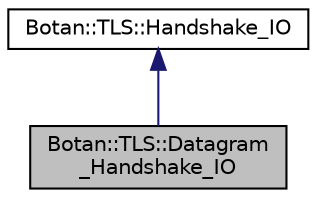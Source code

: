digraph "Botan::TLS::Datagram_Handshake_IO"
{
  edge [fontname="Helvetica",fontsize="10",labelfontname="Helvetica",labelfontsize="10"];
  node [fontname="Helvetica",fontsize="10",shape=record];
  Node2 [label="Botan::TLS::Datagram\l_Handshake_IO",height=0.2,width=0.4,color="black", fillcolor="grey75", style="filled", fontcolor="black"];
  Node3 -> Node2 [dir="back",color="midnightblue",fontsize="10",style="solid",fontname="Helvetica"];
  Node3 [label="Botan::TLS::Handshake_IO",height=0.2,width=0.4,color="black", fillcolor="white", style="filled",URL="$class_botan_1_1_t_l_s_1_1_handshake___i_o.html"];
}
